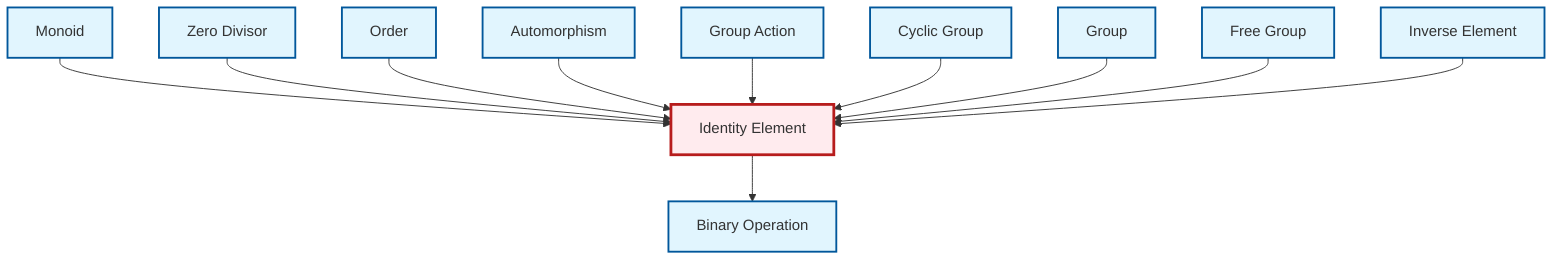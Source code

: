 graph TD
    classDef definition fill:#e1f5fe,stroke:#01579b,stroke-width:2px
    classDef theorem fill:#f3e5f5,stroke:#4a148c,stroke-width:2px
    classDef axiom fill:#fff3e0,stroke:#e65100,stroke-width:2px
    classDef example fill:#e8f5e9,stroke:#1b5e20,stroke-width:2px
    classDef current fill:#ffebee,stroke:#b71c1c,stroke-width:3px
    def-order["Order"]:::definition
    def-group["Group"]:::definition
    def-group-action["Group Action"]:::definition
    def-automorphism["Automorphism"]:::definition
    def-cyclic-group["Cyclic Group"]:::definition
    def-monoid["Monoid"]:::definition
    def-free-group["Free Group"]:::definition
    def-zero-divisor["Zero Divisor"]:::definition
    def-inverse-element["Inverse Element"]:::definition
    def-identity-element["Identity Element"]:::definition
    def-binary-operation["Binary Operation"]:::definition
    def-monoid --> def-identity-element
    def-zero-divisor --> def-identity-element
    def-order --> def-identity-element
    def-automorphism --> def-identity-element
    def-group-action --> def-identity-element
    def-cyclic-group --> def-identity-element
    def-group --> def-identity-element
    def-free-group --> def-identity-element
    def-identity-element --> def-binary-operation
    def-inverse-element --> def-identity-element
    class def-identity-element current
